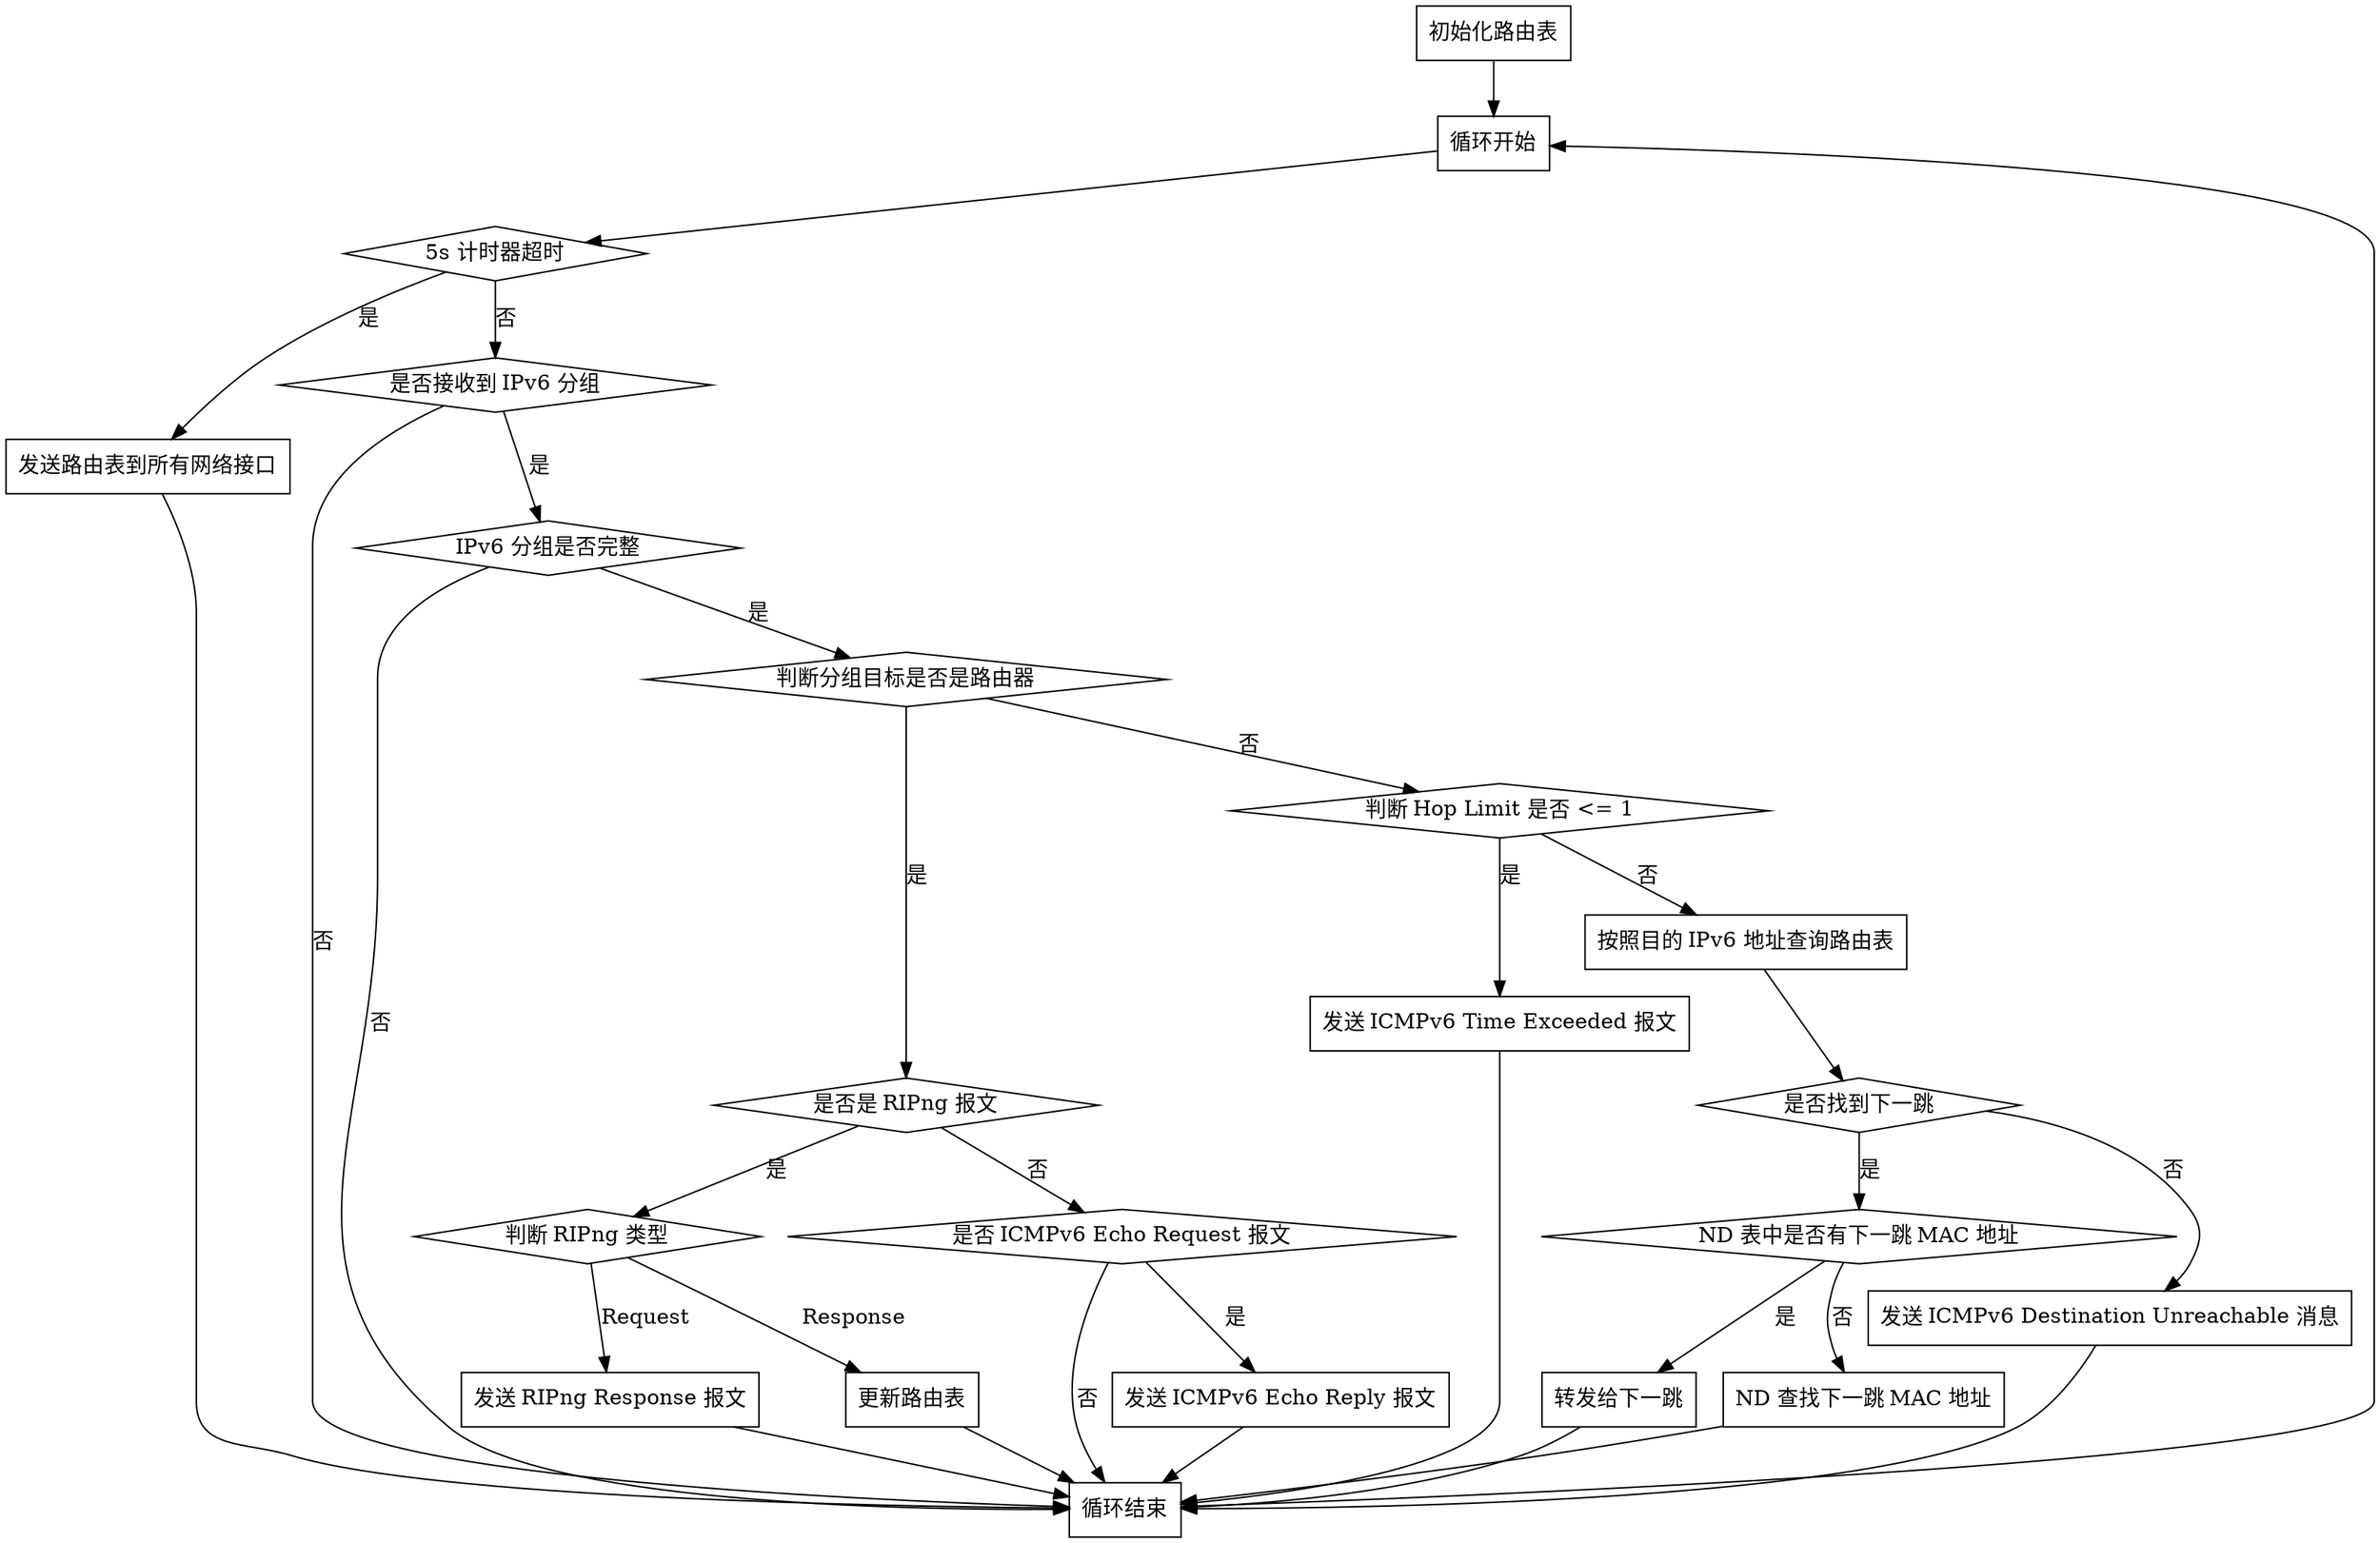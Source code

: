 digraph G {
    
    init [
        label = "初始化路由表",
        shape = rect
    ];
    
    loop [
        label = "循环开始",
        shape = rect
    ];
    
    init -> loop;
    
    send_all [
        label = "发送路由表到所有网络接口",
        shape = rect
    ];
    
    timeout [
        label = "5s 计时器超时",
        shape = diamond
    ];
    
    loop -> timeout;

    timeout -> send_all [label = "是"];
    send_all -> loop_end;
    
    recv [
        label = "是否接收到 IPv6 分组",
        shape = diamond
    ];
    
    timeout -> recv [label = "否"];
    recv -> loop_end [label = "否"];
    
    check [
        label = "IPv6 分组是否完整",
        shape = diamond
    ];
    
    recv -> check [label = "是"];
    check -> loop_end [label = "否"];
    check -> type [label = "是"];
    
    type [
        label = "判断分组目标是否是路由器",
        shape = diamond
    ];
    
    check_ripng [
        label = "是否是 RIPng 报文",
        shape = diamond
    ];
    
    type -> check_ripng [label = "是"];
    type -> check_hlim [label = "否"];
    
    check_hlim [
        label = "判断 Hop Limit 是否 <= 1",
        shape = diamond
    ];
    
    time_exceeded [
        label = "发送 ICMPv6 Time Exceeded 报文",
        shape = rect
    ];
    check_hlim -> time_exceeded[label = "是"];
    time_exceeded -> loop_end;
    
    
    lookup [
        label = "按照目的 IPv6 地址查询路由表",
        shape = rect
    ];
    
    check_hlim -> lookup[label = "否"];
    
    nexthop_found [
        label = "是否找到下一跳",
        shape = diamond
    ]
    
    lookup -> nexthop_found;
    
    check_mac [
        label = "ND 表中是否有下一跳 MAC 地址",
        shape = diamond
    ];

    destination_unreachable [
        label = "发送 ICMPv6 Destination Unreachable 消息",
        shape = rect
    ];
    
    nexthop_found -> destination_unreachable[label= "否"];
    destination_unreachable -> loop_end;
    
    nexthop_found -> check_mac[label = "是"];
    check_mac -> forward[label = "是"];
        
    forward [
        label = "转发给下一跳",
        shape = rect
    ];
    
    forward -> loop_end;
        
    ndp [
        label = "ND 查找下一跳 MAC 地址",
        shape = rect
    ]
    
    check_mac -> ndp[label = "否"];
    ndp -> loop_end;
        
    check_request [
        label = "判断 RIPng 类型",
        shape = diamond
    ];
    
    check_ripng -> check_request[label = "是"];
    check_ripng -> check_echo_request[label = "否"];

    check_echo_request [
        label = "是否 ICMPv6 Echo Request 报文";
        shape = diamond
    ];

    reply_echo [
        label = "发送 ICMPv6 Echo Reply 报文";
        shape = rect
    ];

    check_echo_request -> reply_echo[label = "是"];
    check_echo_request -> loop_end[label = "否"];
    reply_echo -> loop_end;
    
    handle_request [
        label = "发送 RIPng Response 报文",
        shape = rect
    ];
    
    check_request -> handle_request[label = "Request"];
    handle_request -> loop_end;
    
    handle_response [
        label = "更新路由表",
        shape = rect
    ];
    
    check_request -> handle_response[label = "Response"];
    handle_response -> loop_end;
    
    loop_end [
        label = "循环结束",
        shape = rect
    ];
    
    loop_end -> loop;
}